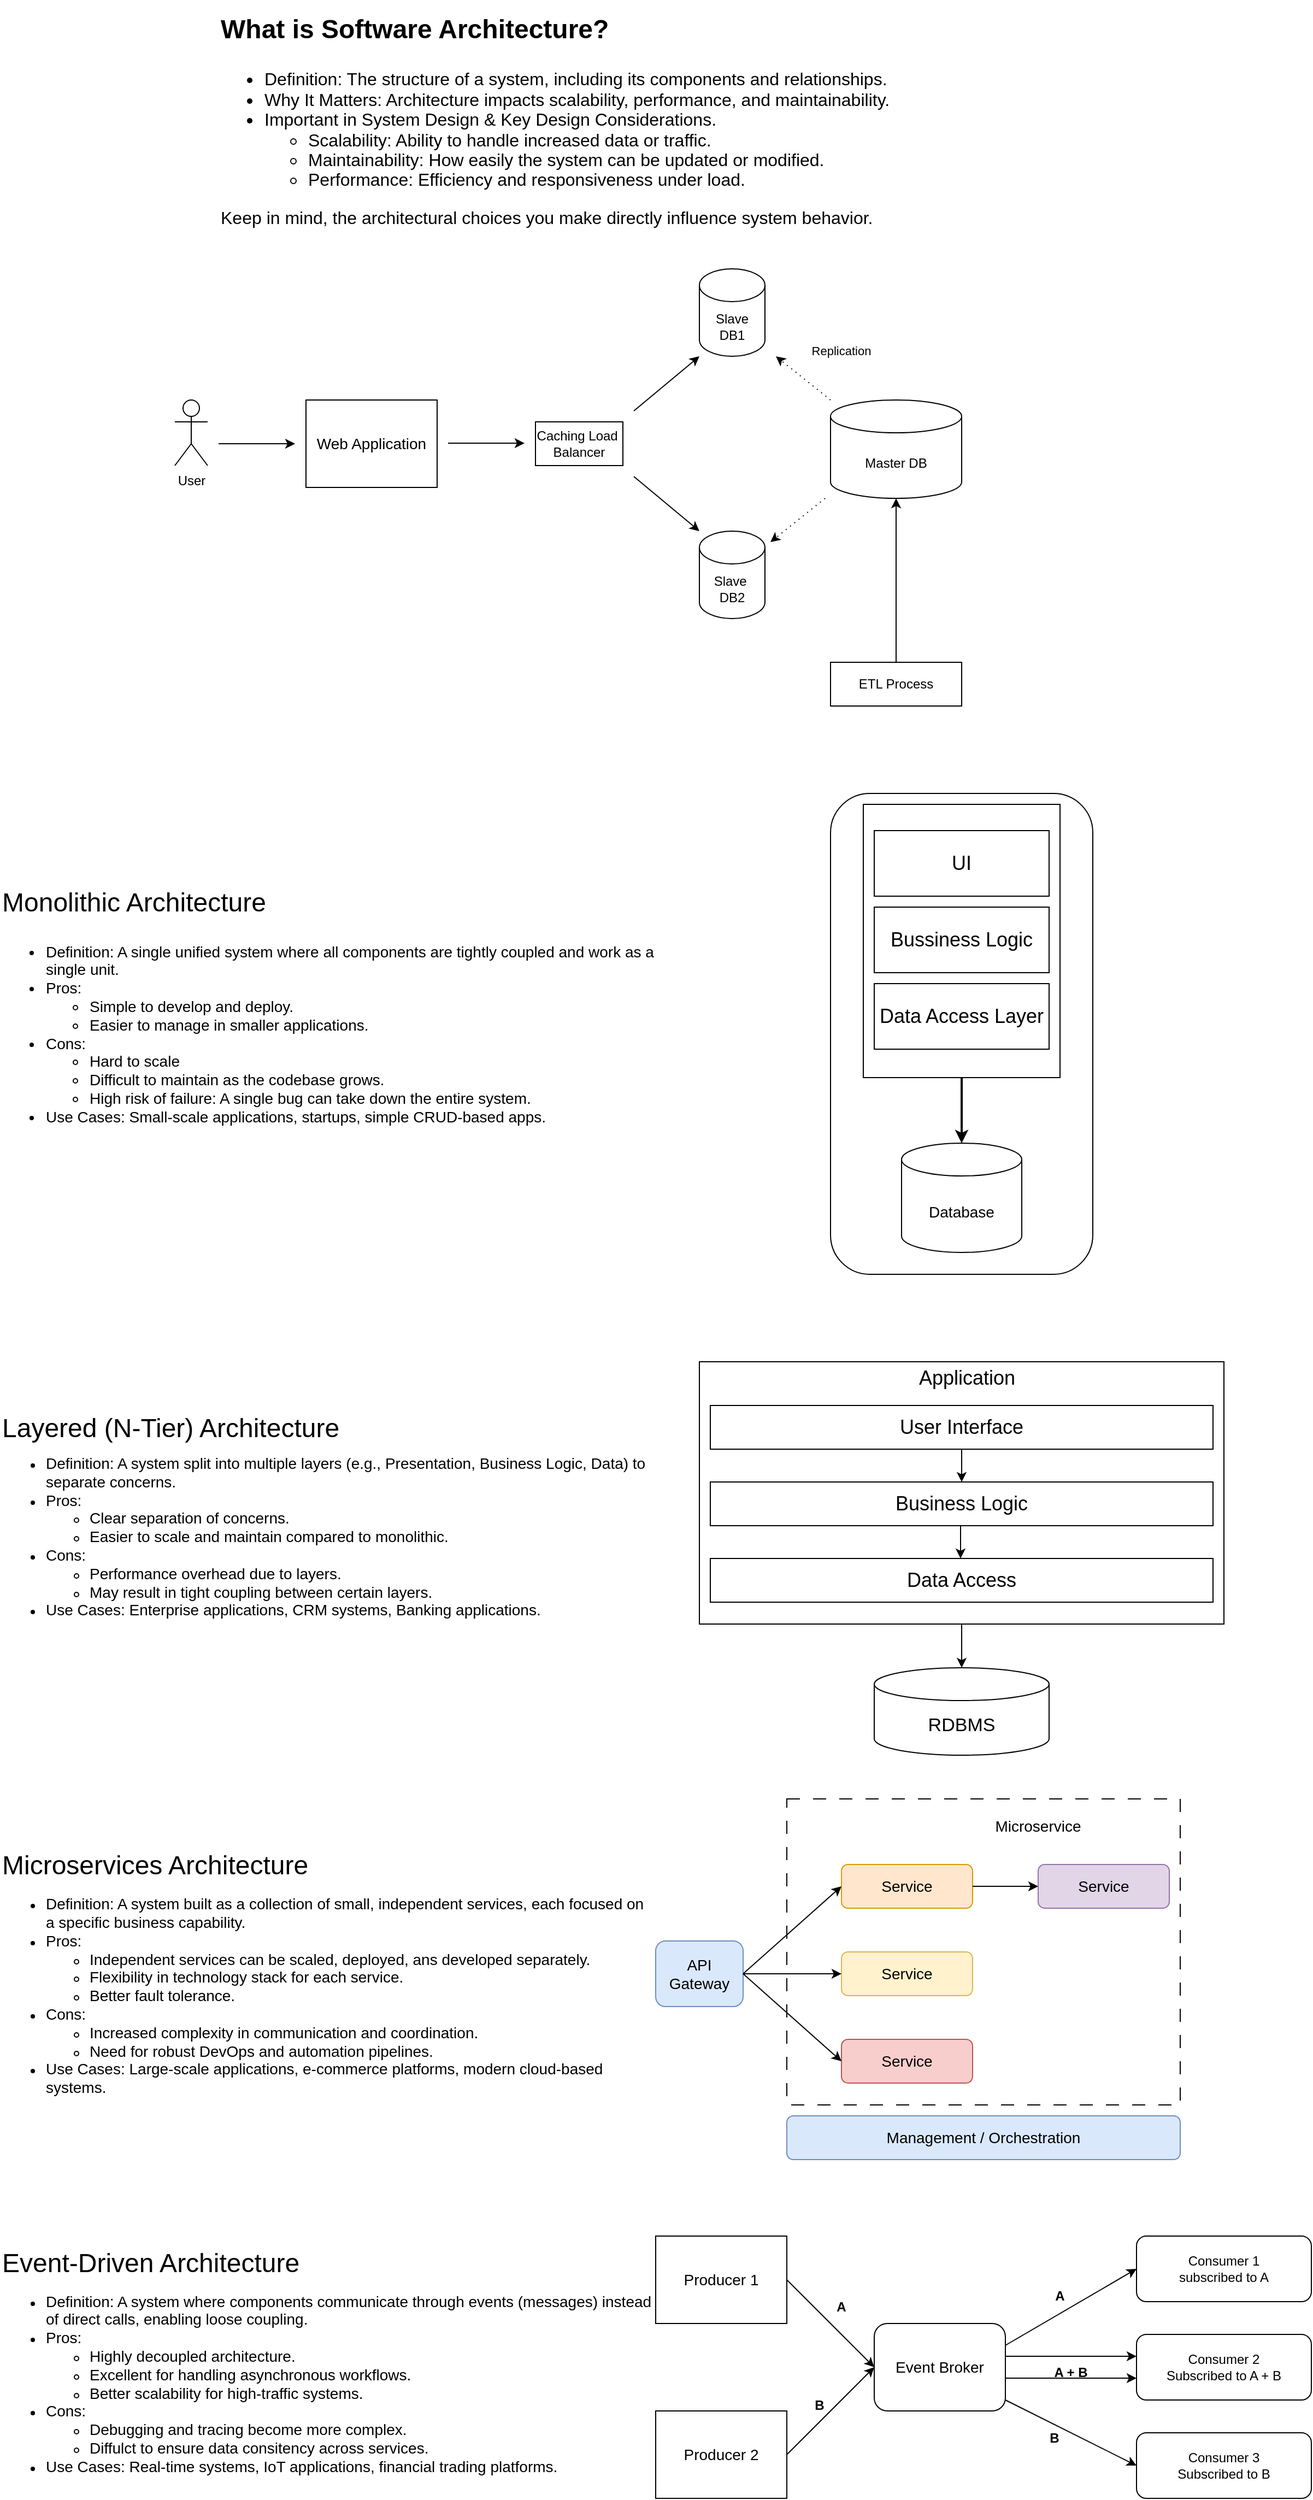 <mxfile version="28.1.0">
  <diagram name="Page-1" id="RwQK2g2WivvjtjlnBLOp">
    <mxGraphModel dx="1880" dy="570" grid="1" gridSize="10" guides="1" tooltips="1" connect="1" arrows="1" fold="1" page="1" pageScale="1" pageWidth="850" pageHeight="1100" math="0" shadow="0">
      <root>
        <mxCell id="0" />
        <mxCell id="1" parent="0" />
        <mxCell id="CFSbIhuwtXft6gbCC_ix-2" value="&lt;p class=&quot;MsoNormal&quot;&gt;&lt;b&gt;&lt;span style=&quot;font-size:18.0pt;line-height:115%&quot;&gt;What is Software Architecture?&lt;/span&gt;&lt;/b&gt;&lt;/p&gt;" style="text;html=1;align=left;verticalAlign=middle;whiteSpace=wrap;rounded=0;" parent="1" vertex="1">
          <mxGeometry x="-80" y="40" width="920" height="40" as="geometry" />
        </mxCell>
        <mxCell id="CFSbIhuwtXft6gbCC_ix-3" value="&lt;br&gt;&lt;div&gt;&lt;span style=&quot;line-height: 115%; font-size: 16px;&quot;&gt;&lt;div style=&quot;&quot;&gt;&lt;ul&gt;&lt;li&gt;Definition: The structure of a system, including its components and relationships.&lt;/li&gt;&lt;li&gt;Why It Matters: Architecture impacts scalability, performance, and maintainability.&lt;/li&gt;&lt;li&gt;Important in System Design &amp;amp; Key Design Considerations.&lt;/li&gt;&lt;ul&gt;&lt;li&gt;Scalability: Ability to handle increased data or traffic.&lt;/li&gt;&lt;li&gt;Maintainability: How easily the system can be updated or modified.&lt;/li&gt;&lt;li&gt;Performance: Efficiency and responsiveness under load.&lt;/li&gt;&lt;/ul&gt;&lt;/ul&gt;&lt;/div&gt;&lt;div style=&quot;&quot;&gt;Keep in mind, the architectural choices you make directly influence system behavior.&lt;/div&gt;&lt;/span&gt;&lt;/div&gt;" style="text;html=1;align=left;verticalAlign=middle;whiteSpace=wrap;rounded=0;" parent="1" vertex="1">
          <mxGeometry x="-80" y="80" width="880" height="150" as="geometry" />
        </mxCell>
        <mxCell id="CFSbIhuwtXft6gbCC_ix-4" value="User" style="shape=umlActor;verticalLabelPosition=bottom;verticalAlign=top;html=1;outlineConnect=0;" parent="1" vertex="1">
          <mxGeometry x="-120" y="400" width="30" height="60" as="geometry" />
        </mxCell>
        <mxCell id="CFSbIhuwtXft6gbCC_ix-5" value="&lt;font style=&quot;font-size: 14px;&quot;&gt;Web Application&lt;/font&gt;" style="rounded=0;whiteSpace=wrap;html=1;" parent="1" vertex="1">
          <mxGeometry y="400" width="120" height="80" as="geometry" />
        </mxCell>
        <mxCell id="CFSbIhuwtXft6gbCC_ix-6" value="" style="endArrow=classic;html=1;rounded=0;" parent="1" edge="1">
          <mxGeometry width="50" height="50" relative="1" as="geometry">
            <mxPoint x="-80" y="440" as="sourcePoint" />
            <mxPoint x="-10" y="440" as="targetPoint" />
          </mxGeometry>
        </mxCell>
        <mxCell id="CFSbIhuwtXft6gbCC_ix-7" value="Caching Load&amp;nbsp;&lt;div&gt;Balancer&lt;/div&gt;" style="rounded=0;whiteSpace=wrap;html=1;" parent="1" vertex="1">
          <mxGeometry x="210" y="420" width="80" height="40" as="geometry" />
        </mxCell>
        <mxCell id="CFSbIhuwtXft6gbCC_ix-8" value="" style="endArrow=classic;html=1;rounded=0;" parent="1" edge="1">
          <mxGeometry width="50" height="50" relative="1" as="geometry">
            <mxPoint x="130" y="439.5" as="sourcePoint" />
            <mxPoint x="200" y="439.5" as="targetPoint" />
          </mxGeometry>
        </mxCell>
        <mxCell id="CFSbIhuwtXft6gbCC_ix-9" value="Slave&lt;div&gt;&lt;span style=&quot;background-color: transparent; color: light-dark(rgb(0, 0, 0), rgb(255, 255, 255));&quot;&gt;DB1&lt;/span&gt;&lt;/div&gt;" style="shape=cylinder3;whiteSpace=wrap;html=1;boundedLbl=1;backgroundOutline=1;size=15;" parent="1" vertex="1">
          <mxGeometry x="360" y="280" width="60" height="80" as="geometry" />
        </mxCell>
        <mxCell id="CFSbIhuwtXft6gbCC_ix-10" value="Slave&amp;nbsp;&lt;div&gt;DB2&lt;/div&gt;" style="shape=cylinder3;whiteSpace=wrap;html=1;boundedLbl=1;backgroundOutline=1;size=15;" parent="1" vertex="1">
          <mxGeometry x="360" y="520" width="60" height="80" as="geometry" />
        </mxCell>
        <mxCell id="CFSbIhuwtXft6gbCC_ix-11" value="" style="endArrow=classic;html=1;rounded=0;" parent="1" edge="1">
          <mxGeometry width="50" height="50" relative="1" as="geometry">
            <mxPoint x="300" y="410" as="sourcePoint" />
            <mxPoint x="360" y="360" as="targetPoint" />
          </mxGeometry>
        </mxCell>
        <mxCell id="CFSbIhuwtXft6gbCC_ix-12" value="" style="endArrow=classic;html=1;rounded=0;" parent="1" edge="1">
          <mxGeometry width="50" height="50" relative="1" as="geometry">
            <mxPoint x="300" y="470" as="sourcePoint" />
            <mxPoint x="360" y="520" as="targetPoint" />
          </mxGeometry>
        </mxCell>
        <mxCell id="CFSbIhuwtXft6gbCC_ix-13" value="Master DB" style="shape=cylinder3;whiteSpace=wrap;html=1;boundedLbl=1;backgroundOutline=1;size=15;" parent="1" vertex="1">
          <mxGeometry x="480" y="400" width="120" height="90" as="geometry" />
        </mxCell>
        <mxCell id="CFSbIhuwtXft6gbCC_ix-14" value="" style="endArrow=classic;html=1;rounded=0;dashed=1;dashPattern=1 4;" parent="1" edge="1">
          <mxGeometry width="50" height="50" relative="1" as="geometry">
            <mxPoint x="480" y="400" as="sourcePoint" />
            <mxPoint x="430" y="360" as="targetPoint" />
          </mxGeometry>
        </mxCell>
        <mxCell id="CFSbIhuwtXft6gbCC_ix-15" value="&lt;font&gt;Replication&lt;/font&gt;" style="text;html=1;align=center;verticalAlign=middle;whiteSpace=wrap;rounded=0;fontSize=11;" parent="1" vertex="1">
          <mxGeometry x="460" y="340" width="60" height="30" as="geometry" />
        </mxCell>
        <mxCell id="CFSbIhuwtXft6gbCC_ix-16" value="" style="endArrow=classic;html=1;rounded=0;dashed=1;dashPattern=1 4;" parent="1" edge="1">
          <mxGeometry width="50" height="50" relative="1" as="geometry">
            <mxPoint x="475" y="490" as="sourcePoint" />
            <mxPoint x="425" y="530" as="targetPoint" />
          </mxGeometry>
        </mxCell>
        <mxCell id="CFSbIhuwtXft6gbCC_ix-17" value="ETL Process" style="rounded=0;whiteSpace=wrap;html=1;" parent="1" vertex="1">
          <mxGeometry x="480" y="640" width="120" height="40" as="geometry" />
        </mxCell>
        <mxCell id="CFSbIhuwtXft6gbCC_ix-18" value="" style="endArrow=classic;html=1;rounded=0;exitX=0.5;exitY=0;exitDx=0;exitDy=0;entryX=0.5;entryY=1;entryDx=0;entryDy=0;entryPerimeter=0;" parent="1" source="CFSbIhuwtXft6gbCC_ix-17" target="CFSbIhuwtXft6gbCC_ix-13" edge="1">
          <mxGeometry width="50" height="50" relative="1" as="geometry">
            <mxPoint x="550" y="540" as="sourcePoint" />
            <mxPoint x="490" y="605" as="targetPoint" />
          </mxGeometry>
        </mxCell>
        <mxCell id="I4dAItv38hqPVrRyuluG-1" value="&lt;font style=&quot;font-size: 24px;&quot;&gt;Monolithic Architecture&amp;nbsp;&lt;/font&gt;" style="text;html=1;align=left;verticalAlign=middle;whiteSpace=wrap;rounded=0;fontSize=17;" vertex="1" parent="1">
          <mxGeometry x="-280" y="840" width="600" height="40" as="geometry" />
        </mxCell>
        <mxCell id="I4dAItv38hqPVrRyuluG-2" value="&lt;ul&gt;&lt;li&gt;&lt;font&gt;Definition: A single unified system where all components are tightly coupled and work as a single unit.&lt;/font&gt;&lt;/li&gt;&lt;li&gt;&lt;font&gt;Pros:&lt;/font&gt;&lt;/li&gt;&lt;ul&gt;&lt;li&gt;&lt;font&gt;Simple to develop and deploy.&lt;/font&gt;&lt;/li&gt;&lt;li&gt;&lt;font&gt;Easier to manage in smaller applications.&lt;/font&gt;&lt;/li&gt;&lt;/ul&gt;&lt;li&gt;&lt;font&gt;Cons:&lt;/font&gt;&lt;/li&gt;&lt;ul&gt;&lt;li&gt;&lt;font&gt;Hard to scale&lt;/font&gt;&lt;/li&gt;&lt;li&gt;&lt;font&gt;Difficult to maintain as the codebase grows.&lt;/font&gt;&lt;/li&gt;&lt;li&gt;&lt;font&gt;High risk of failure: A single bug can take down the entire system.&lt;/font&gt;&lt;/li&gt;&lt;/ul&gt;&lt;li&gt;&lt;font&gt;Use Cases: Small-scale applications, startups, simple CRUD-based apps.&lt;/font&gt;&lt;/li&gt;&lt;/ul&gt;" style="text;html=1;align=left;verticalAlign=middle;whiteSpace=wrap;rounded=0;fontSize=14;" vertex="1" parent="1">
          <mxGeometry x="-280" y="880" width="600" height="200" as="geometry" />
        </mxCell>
        <mxCell id="I4dAItv38hqPVrRyuluG-3" value="" style="rounded=1;whiteSpace=wrap;html=1;" vertex="1" parent="1">
          <mxGeometry x="480" y="760" width="240" height="440" as="geometry" />
        </mxCell>
        <mxCell id="I4dAItv38hqPVrRyuluG-4" value="&lt;font style=&quot;font-size: 14px;&quot;&gt;Database&lt;/font&gt;" style="shape=cylinder3;whiteSpace=wrap;html=1;boundedLbl=1;backgroundOutline=1;size=15;" vertex="1" parent="1">
          <mxGeometry x="545" y="1080" width="110" height="100" as="geometry" />
        </mxCell>
        <mxCell id="I4dAItv38hqPVrRyuluG-5" value="" style="rounded=0;whiteSpace=wrap;html=1;" vertex="1" parent="1">
          <mxGeometry x="510" y="770" width="180" height="250" as="geometry" />
        </mxCell>
        <mxCell id="I4dAItv38hqPVrRyuluG-6" value="" style="endArrow=classic;html=1;rounded=0;entryX=0.5;entryY=0;entryDx=0;entryDy=0;entryPerimeter=0;strokeWidth=2;" edge="1" parent="1" target="I4dAItv38hqPVrRyuluG-4">
          <mxGeometry width="50" height="50" relative="1" as="geometry">
            <mxPoint x="600" y="1020" as="sourcePoint" />
            <mxPoint x="650" y="970" as="targetPoint" />
          </mxGeometry>
        </mxCell>
        <mxCell id="I4dAItv38hqPVrRyuluG-7" value="&lt;font style=&quot;font-size: 18px;&quot;&gt;UI&lt;/font&gt;" style="rounded=0;whiteSpace=wrap;html=1;" vertex="1" parent="1">
          <mxGeometry x="520" y="794" width="160" height="60" as="geometry" />
        </mxCell>
        <mxCell id="I4dAItv38hqPVrRyuluG-8" value="&lt;font style=&quot;font-size: 18px;&quot;&gt;Bussiness Logic&lt;/font&gt;" style="rounded=0;whiteSpace=wrap;html=1;" vertex="1" parent="1">
          <mxGeometry x="520" y="864" width="160" height="60" as="geometry" />
        </mxCell>
        <mxCell id="I4dAItv38hqPVrRyuluG-9" value="&lt;font style=&quot;font-size: 18px;&quot;&gt;Data Access Layer&lt;/font&gt;" style="rounded=0;whiteSpace=wrap;html=1;" vertex="1" parent="1">
          <mxGeometry x="520" y="934" width="160" height="60" as="geometry" />
        </mxCell>
        <mxCell id="I4dAItv38hqPVrRyuluG-10" value="Layered (N-Tier) Architecture" style="text;whiteSpace=wrap;fontSize=24;" vertex="1" parent="1">
          <mxGeometry x="-280" y="1320" width="600" height="40" as="geometry" />
        </mxCell>
        <mxCell id="I4dAItv38hqPVrRyuluG-11" value="&lt;ul&gt;&lt;li&gt;&lt;font style=&quot;font-size: 14px;&quot;&gt;Definition: A system split into multiple layers (e.g., Presentation, Business Logic, Data) to separate concerns.&lt;/font&gt;&lt;/li&gt;&lt;li&gt;&lt;font style=&quot;font-size: 14px;&quot;&gt;Pros:&lt;/font&gt;&lt;/li&gt;&lt;ul&gt;&lt;li&gt;&lt;font style=&quot;&quot;&gt;&lt;span style=&quot;font-size: 14px;&quot;&gt;Clear separation of concerns.&lt;/span&gt;&lt;/font&gt;&lt;/li&gt;&lt;li&gt;&lt;font style=&quot;&quot;&gt;&lt;span style=&quot;font-size: 14px;&quot;&gt;Easier to scale and maintain compared to monolithic.&lt;/span&gt;&lt;/font&gt;&lt;/li&gt;&lt;/ul&gt;&lt;li&gt;&lt;span style=&quot;font-size: 14px;&quot;&gt;Cons:&lt;/span&gt;&lt;/li&gt;&lt;ul&gt;&lt;li&gt;&lt;span style=&quot;font-size: 14px;&quot;&gt;Performance overhead due to layers.&lt;/span&gt;&lt;/li&gt;&lt;li&gt;&lt;span style=&quot;font-size: 14px;&quot;&gt;May result in tight coupling between certain layers.&lt;/span&gt;&lt;/li&gt;&lt;/ul&gt;&lt;li&gt;&lt;span style=&quot;font-size: 14px;&quot;&gt;Use Cases: Enterprise applications, CRM systems, Banking applications.&lt;/span&gt;&lt;/li&gt;&lt;/ul&gt;" style="text;html=1;align=left;verticalAlign=middle;whiteSpace=wrap;rounded=0;" vertex="1" parent="1">
          <mxGeometry x="-280" y="1360" width="600" height="160" as="geometry" />
        </mxCell>
        <mxCell id="I4dAItv38hqPVrRyuluG-12" value="" style="rounded=0;whiteSpace=wrap;html=1;" vertex="1" parent="1">
          <mxGeometry x="360" y="1280" width="480" height="240" as="geometry" />
        </mxCell>
        <mxCell id="I4dAItv38hqPVrRyuluG-13" value="&lt;font style=&quot;font-size: 18px;&quot;&gt;Application&lt;/font&gt;" style="text;html=1;align=center;verticalAlign=middle;whiteSpace=wrap;rounded=0;" vertex="1" parent="1">
          <mxGeometry x="530" y="1280" width="150" height="30" as="geometry" />
        </mxCell>
        <mxCell id="I4dAItv38hqPVrRyuluG-15" value="&lt;font style=&quot;font-size: 18px;&quot;&gt;User Interface&lt;/font&gt;" style="rounded=0;whiteSpace=wrap;html=1;" vertex="1" parent="1">
          <mxGeometry x="370" y="1320" width="460" height="40" as="geometry" />
        </mxCell>
        <mxCell id="I4dAItv38hqPVrRyuluG-16" value="&lt;font style=&quot;font-size: 18px;&quot;&gt;Business Logic&lt;/font&gt;" style="rounded=0;whiteSpace=wrap;html=1;" vertex="1" parent="1">
          <mxGeometry x="370" y="1390" width="460" height="40" as="geometry" />
        </mxCell>
        <mxCell id="I4dAItv38hqPVrRyuluG-17" value="&lt;font style=&quot;font-size: 18px;&quot;&gt;Data Access&lt;/font&gt;" style="rounded=0;whiteSpace=wrap;html=1;" vertex="1" parent="1">
          <mxGeometry x="370" y="1460" width="460" height="40" as="geometry" />
        </mxCell>
        <mxCell id="I4dAItv38hqPVrRyuluG-18" value="" style="endArrow=classic;html=1;rounded=0;entryX=0.5;entryY=0;entryDx=0;entryDy=0;" edge="1" parent="1" target="I4dAItv38hqPVrRyuluG-16">
          <mxGeometry width="50" height="50" relative="1" as="geometry">
            <mxPoint x="600" y="1360" as="sourcePoint" />
            <mxPoint x="650" y="1310" as="targetPoint" />
          </mxGeometry>
        </mxCell>
        <mxCell id="I4dAItv38hqPVrRyuluG-22" value="" style="endArrow=classic;html=1;rounded=0;entryX=0.5;entryY=0;entryDx=0;entryDy=0;" edge="1" parent="1">
          <mxGeometry width="50" height="50" relative="1" as="geometry">
            <mxPoint x="599" y="1430" as="sourcePoint" />
            <mxPoint x="599" y="1460" as="targetPoint" />
          </mxGeometry>
        </mxCell>
        <mxCell id="I4dAItv38hqPVrRyuluG-23" value="&lt;font style=&quot;font-size: 17px;&quot;&gt;RDBMS&lt;/font&gt;" style="shape=cylinder3;whiteSpace=wrap;html=1;boundedLbl=1;backgroundOutline=1;size=15;" vertex="1" parent="1">
          <mxGeometry x="520" y="1560" width="160" height="80" as="geometry" />
        </mxCell>
        <mxCell id="I4dAItv38hqPVrRyuluG-24" value="" style="endArrow=classic;html=1;rounded=0;entryX=0.5;entryY=0;entryDx=0;entryDy=0;entryPerimeter=0;" edge="1" parent="1" target="I4dAItv38hqPVrRyuluG-23">
          <mxGeometry width="50" height="50" relative="1" as="geometry">
            <mxPoint x="600" y="1520" as="sourcePoint" />
            <mxPoint x="650" y="1470" as="targetPoint" />
          </mxGeometry>
        </mxCell>
        <mxCell id="I4dAItv38hqPVrRyuluG-25" value="Microservices Architecture" style="text;whiteSpace=wrap;fontSize=24;" vertex="1" parent="1">
          <mxGeometry x="-280" y="1720" width="600" height="40" as="geometry" />
        </mxCell>
        <mxCell id="I4dAItv38hqPVrRyuluG-26" value="&lt;ul&gt;&lt;li&gt;&lt;font style=&quot;font-size: 14px;&quot;&gt;Definition: A system built as a collection of small, independent services, each focused on a specific business capability.&lt;/font&gt;&lt;/li&gt;&lt;li&gt;&lt;font style=&quot;font-size: 14px;&quot;&gt;Pros:&lt;/font&gt;&lt;/li&gt;&lt;ul&gt;&lt;li&gt;&lt;font style=&quot;&quot;&gt;&lt;span style=&quot;font-size: 14px;&quot;&gt;Independent services can be scaled, deployed, ans developed separately.&lt;/span&gt;&lt;/font&gt;&lt;/li&gt;&lt;li&gt;&lt;font style=&quot;&quot;&gt;&lt;span style=&quot;font-size: 14px;&quot;&gt;Flexibility in technology stack for each service.&lt;/span&gt;&lt;/font&gt;&lt;/li&gt;&lt;li&gt;&lt;font style=&quot;&quot;&gt;&lt;span style=&quot;font-size: 14px;&quot;&gt;Better fault tolerance.&lt;/span&gt;&lt;/font&gt;&lt;/li&gt;&lt;/ul&gt;&lt;li&gt;&lt;span style=&quot;font-size: 14px;&quot;&gt;Cons:&lt;/span&gt;&lt;/li&gt;&lt;ul&gt;&lt;li&gt;&lt;span style=&quot;font-size: 14px;&quot;&gt;Increased complexity in communication and coordination.&lt;/span&gt;&lt;/li&gt;&lt;li&gt;&lt;span style=&quot;font-size: 14px;&quot;&gt;Need for robust DevOps and automation pipelines.&lt;/span&gt;&lt;/li&gt;&lt;/ul&gt;&lt;li&gt;&lt;span style=&quot;font-size: 14px;&quot;&gt;Use Cases: Large-scale applications, e-commerce platforms, modern cloud-based systems.&lt;/span&gt;&lt;/li&gt;&lt;/ul&gt;" style="text;html=1;align=left;verticalAlign=middle;whiteSpace=wrap;rounded=0;" vertex="1" parent="1">
          <mxGeometry x="-280" y="1760" width="600" height="200" as="geometry" />
        </mxCell>
        <mxCell id="I4dAItv38hqPVrRyuluG-27" value="" style="rounded=0;whiteSpace=wrap;html=1;dashed=1;dashPattern=12 12;" vertex="1" parent="1">
          <mxGeometry x="440" y="1680" width="360" height="280" as="geometry" />
        </mxCell>
        <mxCell id="I4dAItv38hqPVrRyuluG-28" value="&lt;font style=&quot;font-size: 14px;&quot;&gt;Microservice&lt;/font&gt;" style="text;html=1;align=center;verticalAlign=middle;whiteSpace=wrap;rounded=0;" vertex="1" parent="1">
          <mxGeometry x="620" y="1690" width="100" height="30" as="geometry" />
        </mxCell>
        <mxCell id="I4dAItv38hqPVrRyuluG-29" value="&lt;font style=&quot;font-size: 14px;&quot;&gt;API&lt;/font&gt;&lt;div&gt;&lt;font style=&quot;font-size: 14px;&quot;&gt;Gateway&lt;/font&gt;&lt;/div&gt;" style="rounded=1;whiteSpace=wrap;html=1;fillColor=#dae8fc;strokeColor=#6c8ebf;" vertex="1" parent="1">
          <mxGeometry x="320" y="1810" width="80" height="60" as="geometry" />
        </mxCell>
        <mxCell id="I4dAItv38hqPVrRyuluG-30" value="&lt;font style=&quot;font-size: 14px;&quot;&gt;Service&lt;/font&gt;" style="rounded=1;whiteSpace=wrap;html=1;fillColor=#ffe6cc;strokeColor=#d79b00;" vertex="1" parent="1">
          <mxGeometry x="490" y="1740" width="120" height="40" as="geometry" />
        </mxCell>
        <mxCell id="I4dAItv38hqPVrRyuluG-31" value="&lt;font style=&quot;font-size: 14px;&quot;&gt;Service&lt;/font&gt;" style="rounded=1;whiteSpace=wrap;html=1;fillColor=#fff2cc;strokeColor=#d6b656;" vertex="1" parent="1">
          <mxGeometry x="490" y="1820" width="120" height="40" as="geometry" />
        </mxCell>
        <mxCell id="I4dAItv38hqPVrRyuluG-32" value="&lt;font style=&quot;font-size: 14px;&quot;&gt;Service&lt;/font&gt;" style="rounded=1;whiteSpace=wrap;html=1;fillColor=#f8cecc;strokeColor=#b85450;" vertex="1" parent="1">
          <mxGeometry x="490" y="1900" width="120" height="40" as="geometry" />
        </mxCell>
        <mxCell id="I4dAItv38hqPVrRyuluG-33" value="&lt;font style=&quot;font-size: 14px;&quot;&gt;Service&lt;/font&gt;" style="rounded=1;whiteSpace=wrap;html=1;fillColor=#e1d5e7;strokeColor=#9673a6;" vertex="1" parent="1">
          <mxGeometry x="670" y="1740" width="120" height="40" as="geometry" />
        </mxCell>
        <mxCell id="I4dAItv38hqPVrRyuluG-34" value="&lt;font style=&quot;font-size: 14px;&quot;&gt;Management / Orchestration&lt;/font&gt;" style="rounded=1;whiteSpace=wrap;html=1;fillColor=#dae8fc;strokeColor=#6c8ebf;" vertex="1" parent="1">
          <mxGeometry x="440" y="1970" width="360" height="40" as="geometry" />
        </mxCell>
        <mxCell id="I4dAItv38hqPVrRyuluG-35" value="" style="endArrow=classic;html=1;rounded=0;entryX=0;entryY=0.5;entryDx=0;entryDy=0;exitX=1;exitY=0.5;exitDx=0;exitDy=0;" edge="1" parent="1" source="I4dAItv38hqPVrRyuluG-29" target="I4dAItv38hqPVrRyuluG-30">
          <mxGeometry width="50" height="50" relative="1" as="geometry">
            <mxPoint x="400" y="1850" as="sourcePoint" />
            <mxPoint x="450" y="1800" as="targetPoint" />
          </mxGeometry>
        </mxCell>
        <mxCell id="I4dAItv38hqPVrRyuluG-36" value="" style="endArrow=classic;html=1;rounded=0;entryX=0;entryY=0.5;entryDx=0;entryDy=0;exitX=1;exitY=0.5;exitDx=0;exitDy=0;" edge="1" parent="1" source="I4dAItv38hqPVrRyuluG-29" target="I4dAItv38hqPVrRyuluG-31">
          <mxGeometry width="50" height="50" relative="1" as="geometry">
            <mxPoint x="420" y="1880" as="sourcePoint" />
            <mxPoint x="470" y="1830" as="targetPoint" />
          </mxGeometry>
        </mxCell>
        <mxCell id="I4dAItv38hqPVrRyuluG-37" value="" style="endArrow=classic;html=1;rounded=0;exitX=1;exitY=0.5;exitDx=0;exitDy=0;entryX=0;entryY=0.5;entryDx=0;entryDy=0;" edge="1" parent="1" source="I4dAItv38hqPVrRyuluG-29" target="I4dAItv38hqPVrRyuluG-32">
          <mxGeometry width="50" height="50" relative="1" as="geometry">
            <mxPoint x="400" y="1920" as="sourcePoint" />
            <mxPoint x="450" y="1870" as="targetPoint" />
          </mxGeometry>
        </mxCell>
        <mxCell id="I4dAItv38hqPVrRyuluG-38" value="" style="endArrow=classic;html=1;rounded=0;entryX=0;entryY=0.5;entryDx=0;entryDy=0;" edge="1" parent="1" target="I4dAItv38hqPVrRyuluG-33">
          <mxGeometry width="50" height="50" relative="1" as="geometry">
            <mxPoint x="610" y="1760" as="sourcePoint" />
            <mxPoint x="660" y="1710" as="targetPoint" />
          </mxGeometry>
        </mxCell>
        <mxCell id="I4dAItv38hqPVrRyuluG-40" value="&lt;font style=&quot;font-size: 24px;&quot;&gt;Event-Driven Architecture&lt;/font&gt;" style="text;html=1;align=left;verticalAlign=middle;whiteSpace=wrap;rounded=0;" vertex="1" parent="1">
          <mxGeometry x="-280" y="2090" width="600" height="30" as="geometry" />
        </mxCell>
        <mxCell id="I4dAItv38hqPVrRyuluG-41" value="&lt;ul&gt;&lt;li&gt;&lt;font style=&quot;font-size: 14px;&quot;&gt;Definition: A system where components communicate through events (messages) instead of direct calls, enabling loose coupling.&lt;/font&gt;&lt;/li&gt;&lt;li&gt;&lt;span style=&quot;font-size: 14px;&quot;&gt;Pros:&lt;/span&gt;&lt;/li&gt;&lt;ul&gt;&lt;li&gt;&lt;span style=&quot;font-size: 14px;&quot;&gt;Highly decoupled architecture.&lt;/span&gt;&lt;/li&gt;&lt;li&gt;&lt;span style=&quot;font-size: 14px;&quot;&gt;Excellent for handling asynchronous workflows.&lt;/span&gt;&lt;/li&gt;&lt;li&gt;&lt;span style=&quot;font-size: 14px;&quot;&gt;Better scalability for high-traffic systems.&lt;/span&gt;&lt;/li&gt;&lt;/ul&gt;&lt;li&gt;&lt;span style=&quot;font-size: 14px;&quot;&gt;Cons:&lt;/span&gt;&lt;/li&gt;&lt;ul&gt;&lt;li&gt;&lt;span style=&quot;font-size: 14px;&quot;&gt;Debugging and tracing become more complex.&lt;/span&gt;&lt;/li&gt;&lt;li&gt;&lt;span style=&quot;font-size: 14px;&quot;&gt;Diffulct to ensure data consitency across services.&lt;/span&gt;&lt;/li&gt;&lt;/ul&gt;&lt;li&gt;&lt;span style=&quot;font-size: 14px;&quot;&gt;Use Cases: Real-time systems, IoT applications, financial trading platforms.&lt;/span&gt;&lt;/li&gt;&lt;/ul&gt;" style="text;html=1;align=left;verticalAlign=middle;whiteSpace=wrap;rounded=0;" vertex="1" parent="1">
          <mxGeometry x="-280" y="2120" width="600" height="190" as="geometry" />
        </mxCell>
        <mxCell id="I4dAItv38hqPVrRyuluG-42" value="&lt;font style=&quot;font-size: 14px;&quot;&gt;Producer 1&lt;/font&gt;" style="rounded=0;whiteSpace=wrap;html=1;" vertex="1" parent="1">
          <mxGeometry x="320" y="2080" width="120" height="80" as="geometry" />
        </mxCell>
        <mxCell id="I4dAItv38hqPVrRyuluG-43" value="&lt;font style=&quot;font-size: 14px;&quot;&gt;Producer 2&lt;/font&gt;" style="rounded=0;whiteSpace=wrap;html=1;" vertex="1" parent="1">
          <mxGeometry x="320" y="2240" width="120" height="80" as="geometry" />
        </mxCell>
        <mxCell id="I4dAItv38hqPVrRyuluG-44" value="&lt;font style=&quot;font-size: 14px;&quot;&gt;Event Broker&lt;/font&gt;" style="rounded=1;whiteSpace=wrap;html=1;" vertex="1" parent="1">
          <mxGeometry x="520" y="2160" width="120" height="80" as="geometry" />
        </mxCell>
        <mxCell id="I4dAItv38hqPVrRyuluG-45" value="" style="endArrow=classic;html=1;rounded=0;entryX=0;entryY=0.5;entryDx=0;entryDy=0;" edge="1" parent="1" target="I4dAItv38hqPVrRyuluG-44">
          <mxGeometry width="50" height="50" relative="1" as="geometry">
            <mxPoint x="440" y="2120" as="sourcePoint" />
            <mxPoint x="490" y="2070" as="targetPoint" />
          </mxGeometry>
        </mxCell>
        <mxCell id="I4dAItv38hqPVrRyuluG-46" value="" style="endArrow=classic;html=1;rounded=0;entryX=0;entryY=0.5;entryDx=0;entryDy=0;" edge="1" parent="1" target="I4dAItv38hqPVrRyuluG-44">
          <mxGeometry width="50" height="50" relative="1" as="geometry">
            <mxPoint x="440" y="2280" as="sourcePoint" />
            <mxPoint x="490" y="2230" as="targetPoint" />
          </mxGeometry>
        </mxCell>
        <mxCell id="I4dAItv38hqPVrRyuluG-47" value="Consumer 1&lt;br&gt;subscribed to A" style="rounded=1;whiteSpace=wrap;html=1;" vertex="1" parent="1">
          <mxGeometry x="760" y="2080" width="160" height="60" as="geometry" />
        </mxCell>
        <mxCell id="I4dAItv38hqPVrRyuluG-48" value="Consumer 2&lt;br&gt;Subscribed to A + B" style="rounded=1;whiteSpace=wrap;html=1;" vertex="1" parent="1">
          <mxGeometry x="760" y="2170" width="160" height="60" as="geometry" />
        </mxCell>
        <mxCell id="I4dAItv38hqPVrRyuluG-49" value="Consumer 3&lt;br&gt;Subscribed to B" style="rounded=1;whiteSpace=wrap;html=1;" vertex="1" parent="1">
          <mxGeometry x="760" y="2260" width="160" height="60" as="geometry" />
        </mxCell>
        <mxCell id="I4dAItv38hqPVrRyuluG-50" value="&lt;b&gt;A&lt;/b&gt;" style="text;html=1;align=center;verticalAlign=middle;whiteSpace=wrap;rounded=0;" vertex="1" parent="1">
          <mxGeometry x="460" y="2130" width="60" height="30" as="geometry" />
        </mxCell>
        <mxCell id="I4dAItv38hqPVrRyuluG-51" value="&lt;b&gt;B&lt;/b&gt;" style="text;html=1;align=center;verticalAlign=middle;whiteSpace=wrap;rounded=0;" vertex="1" parent="1">
          <mxGeometry x="440" y="2220" width="60" height="30" as="geometry" />
        </mxCell>
        <mxCell id="I4dAItv38hqPVrRyuluG-53" value="" style="endArrow=classic;html=1;rounded=0;entryX=0;entryY=0.5;entryDx=0;entryDy=0;exitX=1;exitY=0.25;exitDx=0;exitDy=0;" edge="1" parent="1" source="I4dAItv38hqPVrRyuluG-44" target="I4dAItv38hqPVrRyuluG-47">
          <mxGeometry width="50" height="50" relative="1" as="geometry">
            <mxPoint x="640" y="2200" as="sourcePoint" />
            <mxPoint x="690" y="2150" as="targetPoint" />
          </mxGeometry>
        </mxCell>
        <mxCell id="I4dAItv38hqPVrRyuluG-54" value="&lt;b&gt;A&lt;/b&gt;" style="text;html=1;align=center;verticalAlign=middle;whiteSpace=wrap;rounded=0;" vertex="1" parent="1">
          <mxGeometry x="660" y="2120" width="60" height="30" as="geometry" />
        </mxCell>
        <mxCell id="I4dAItv38hqPVrRyuluG-55" value="" style="endArrow=classic;html=1;rounded=0;entryX=0;entryY=0.5;entryDx=0;entryDy=0;" edge="1" parent="1">
          <mxGeometry width="50" height="50" relative="1" as="geometry">
            <mxPoint x="640" y="2190" as="sourcePoint" />
            <mxPoint x="760" y="2190" as="targetPoint" />
          </mxGeometry>
        </mxCell>
        <mxCell id="I4dAItv38hqPVrRyuluG-56" value="" style="endArrow=classic;html=1;rounded=0;entryX=0;entryY=0.5;entryDx=0;entryDy=0;" edge="1" parent="1">
          <mxGeometry width="50" height="50" relative="1" as="geometry">
            <mxPoint x="640" y="2210" as="sourcePoint" />
            <mxPoint x="760" y="2210" as="targetPoint" />
          </mxGeometry>
        </mxCell>
        <mxCell id="I4dAItv38hqPVrRyuluG-57" value="" style="endArrow=classic;html=1;rounded=0;entryX=0;entryY=0.5;entryDx=0;entryDy=0;exitX=1;exitY=0.25;exitDx=0;exitDy=0;" edge="1" parent="1" target="I4dAItv38hqPVrRyuluG-49">
          <mxGeometry width="50" height="50" relative="1" as="geometry">
            <mxPoint x="640" y="2230" as="sourcePoint" />
            <mxPoint x="760" y="2160" as="targetPoint" />
          </mxGeometry>
        </mxCell>
        <mxCell id="I4dAItv38hqPVrRyuluG-58" value="&lt;b&gt;B&lt;/b&gt;" style="text;html=1;align=center;verticalAlign=middle;whiteSpace=wrap;rounded=0;" vertex="1" parent="1">
          <mxGeometry x="655" y="2250" width="60" height="30" as="geometry" />
        </mxCell>
        <mxCell id="I4dAItv38hqPVrRyuluG-59" value="&lt;b&gt;A + B&lt;/b&gt;" style="text;html=1;align=center;verticalAlign=middle;whiteSpace=wrap;rounded=0;" vertex="1" parent="1">
          <mxGeometry x="670" y="2190" width="60" height="30" as="geometry" />
        </mxCell>
      </root>
    </mxGraphModel>
  </diagram>
</mxfile>
